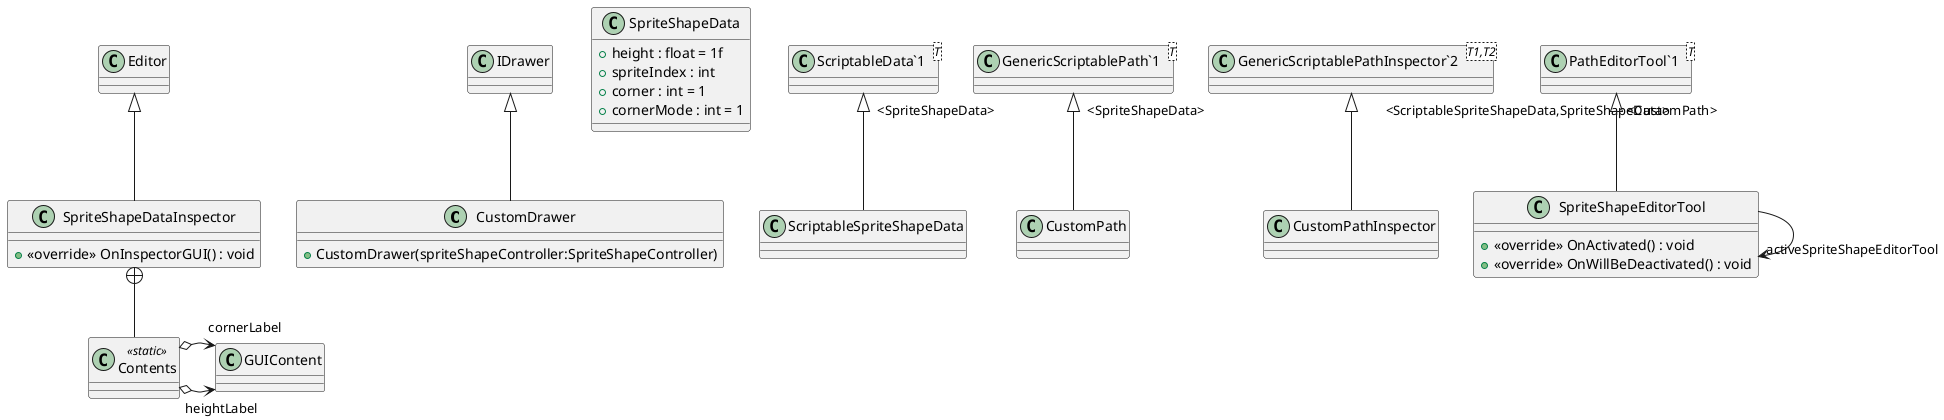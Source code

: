 @startuml
class CustomDrawer {
    + CustomDrawer(spriteShapeController:SpriteShapeController)
}
class SpriteShapeData {
    + height : float = 1f
    + spriteIndex : int
    + corner : int = 1
    + cornerMode : int = 1
}
class ScriptableSpriteShapeData {
}
class SpriteShapeDataInspector {
    + <<override>> OnInspectorGUI() : void
}
class CustomPath {
}
class CustomPathInspector {
}
class SpriteShapeEditorTool {
    + <<override>> OnActivated() : void
    + <<override>> OnWillBeDeactivated() : void
}
class "ScriptableData`1"<T> {
}
class Contents <<static>> {
}
class "GenericScriptablePath`1"<T> {
}
class "GenericScriptablePathInspector`2"<T1,T2> {
}
class "PathEditorTool`1"<T> {
}
IDrawer <|-- CustomDrawer
"ScriptableData`1" "<SpriteShapeData>" <|-- ScriptableSpriteShapeData
Editor <|-- SpriteShapeDataInspector
"GenericScriptablePath`1" "<SpriteShapeData>" <|-- CustomPath
"GenericScriptablePathInspector`2" "<ScriptableSpriteShapeData,SpriteShapeData>" <|-- CustomPathInspector
"PathEditorTool`1" "<CustomPath>" <|-- SpriteShapeEditorTool
SpriteShapeEditorTool --> "activeSpriteShapeEditorTool" SpriteShapeEditorTool
SpriteShapeDataInspector +-- Contents
Contents o-> "heightLabel" GUIContent
Contents o-> "cornerLabel" GUIContent
@enduml
